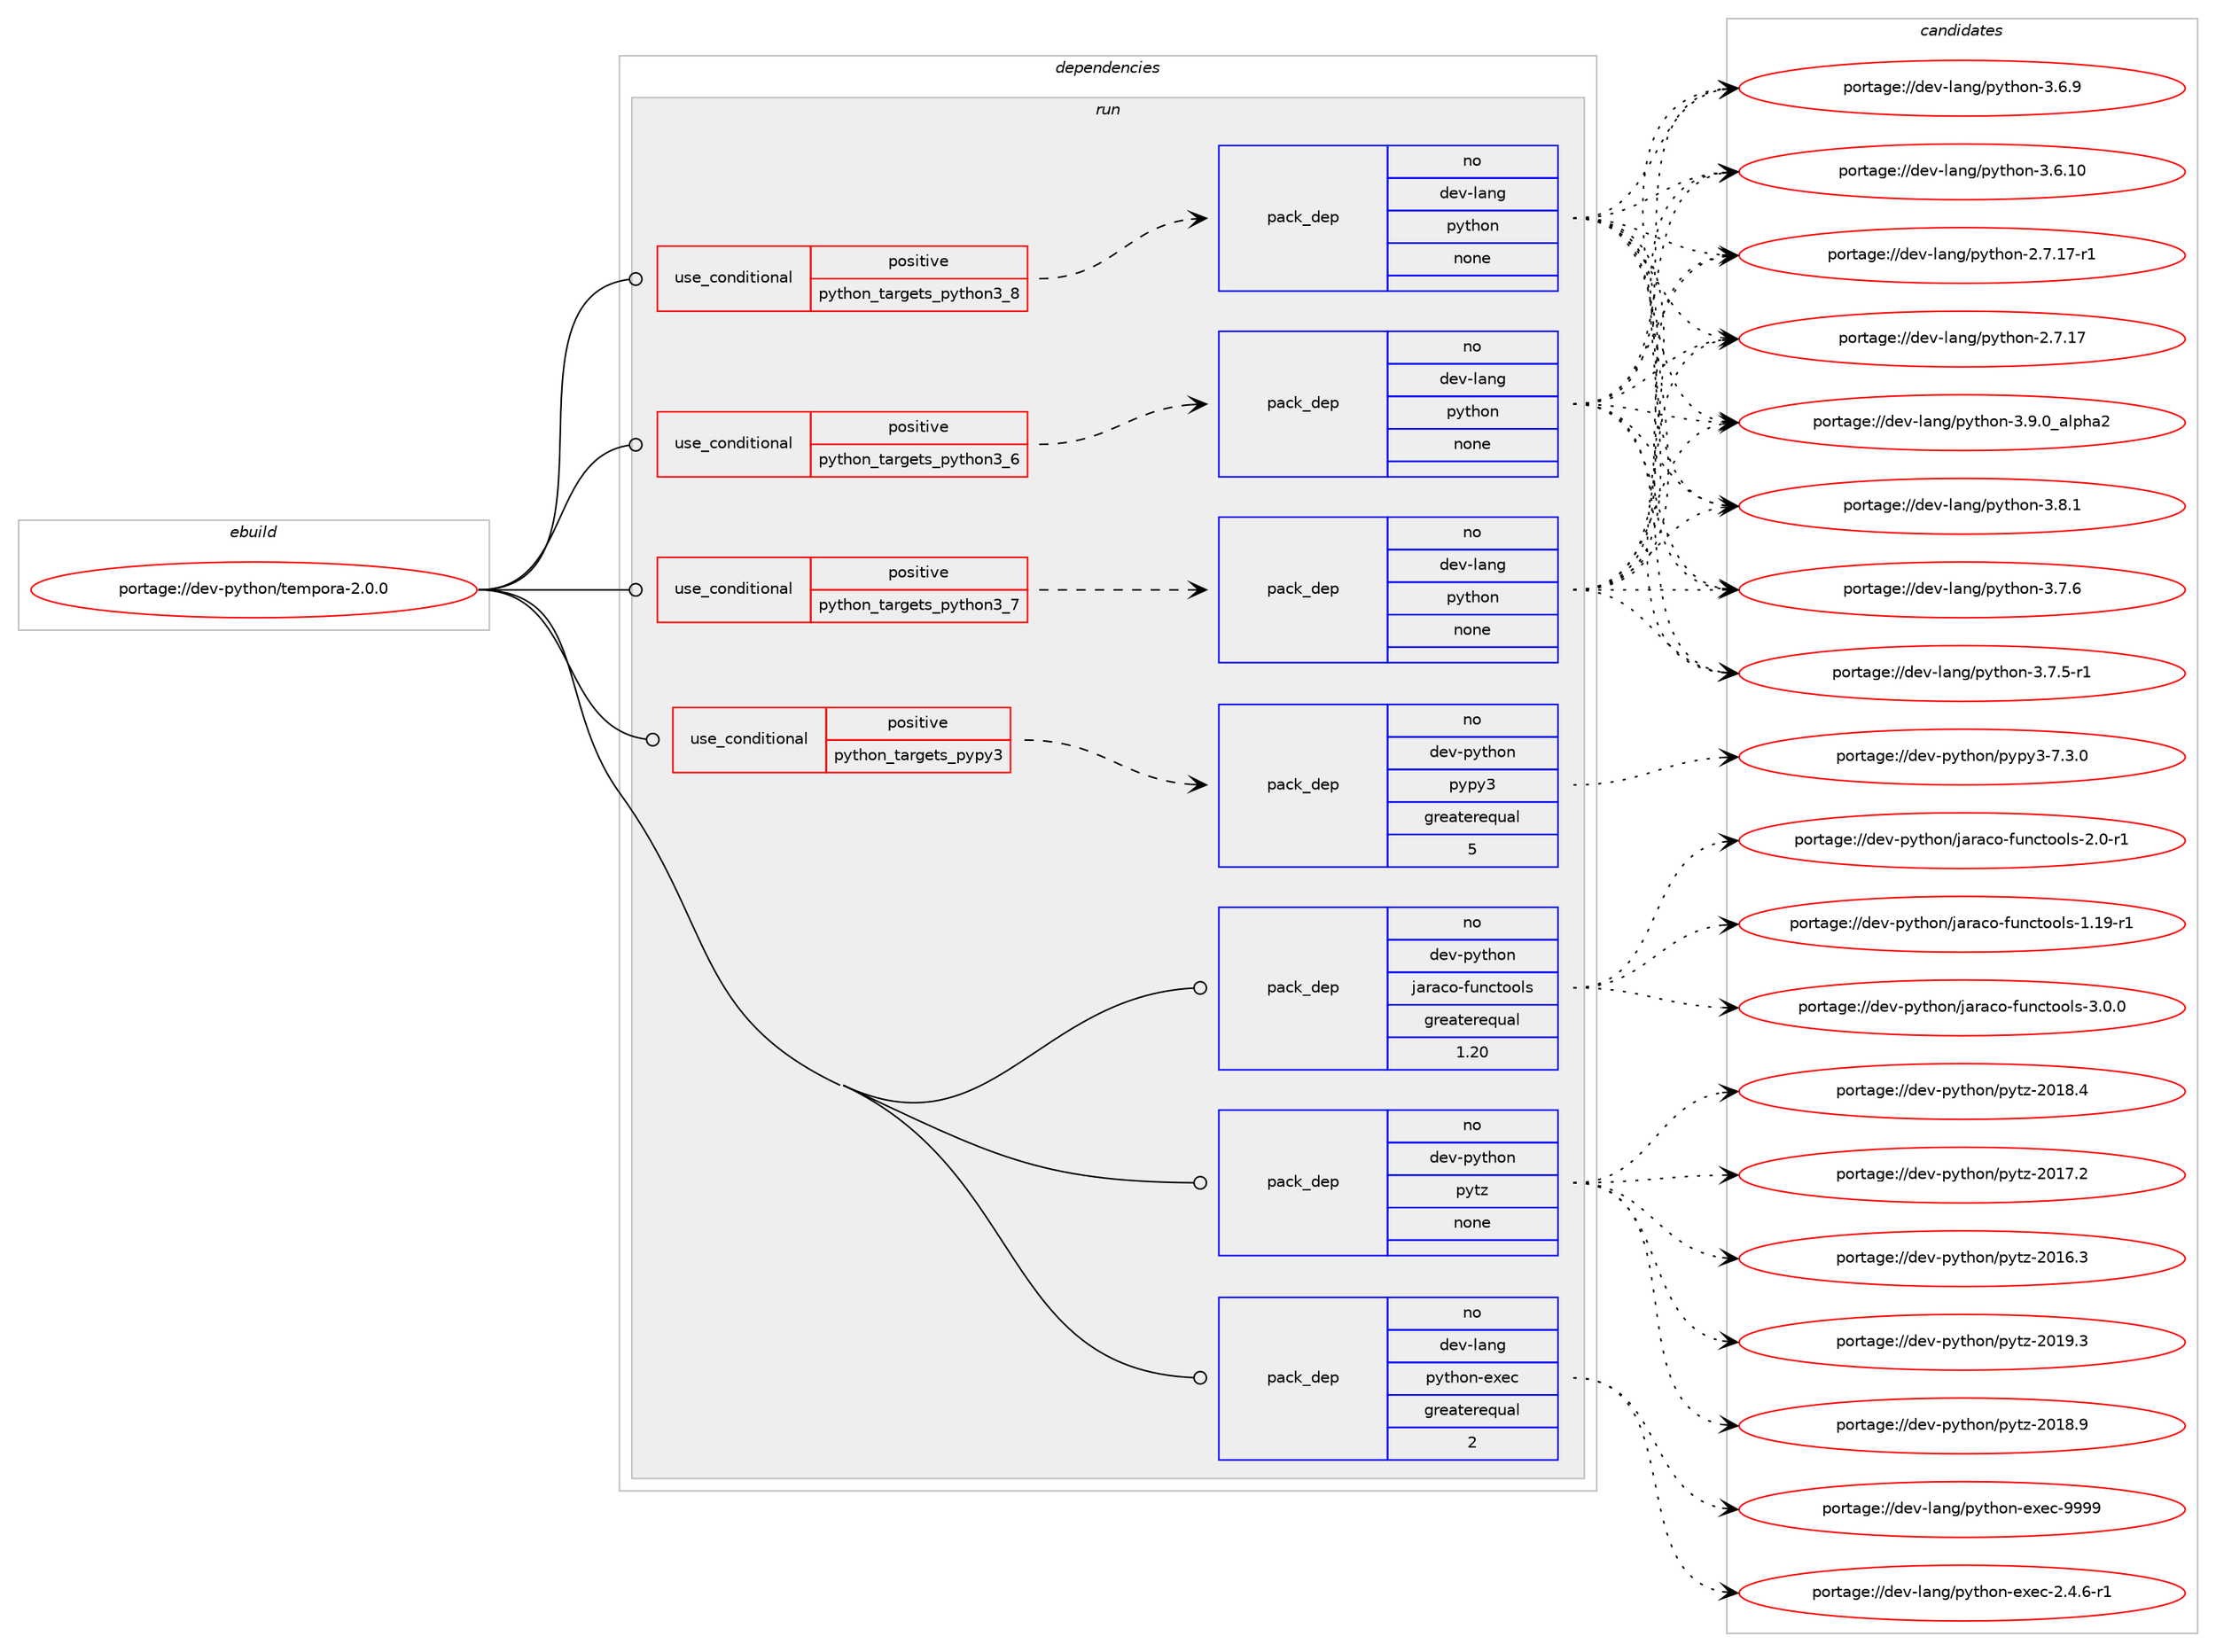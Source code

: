 digraph prolog {

# *************
# Graph options
# *************

newrank=true;
concentrate=true;
compound=true;
graph [rankdir=LR,fontname=Helvetica,fontsize=10,ranksep=1.5];#, ranksep=2.5, nodesep=0.2];
edge  [arrowhead=vee];
node  [fontname=Helvetica,fontsize=10];

# **********
# The ebuild
# **********

subgraph cluster_leftcol {
color=gray;
label=<<i>ebuild</i>>;
id [label="portage://dev-python/tempora-2.0.0", color=red, width=4, href="../dev-python/tempora-2.0.0.svg"];
}

# ****************
# The dependencies
# ****************

subgraph cluster_midcol {
color=gray;
label=<<i>dependencies</i>>;
subgraph cluster_compile {
fillcolor="#eeeeee";
style=filled;
label=<<i>compile</i>>;
}
subgraph cluster_compileandrun {
fillcolor="#eeeeee";
style=filled;
label=<<i>compile and run</i>>;
}
subgraph cluster_run {
fillcolor="#eeeeee";
style=filled;
label=<<i>run</i>>;
subgraph cond104916 {
dependency422407 [label=<<TABLE BORDER="0" CELLBORDER="1" CELLSPACING="0" CELLPADDING="4"><TR><TD ROWSPAN="3" CELLPADDING="10">use_conditional</TD></TR><TR><TD>positive</TD></TR><TR><TD>python_targets_pypy3</TD></TR></TABLE>>, shape=none, color=red];
subgraph pack312594 {
dependency422408 [label=<<TABLE BORDER="0" CELLBORDER="1" CELLSPACING="0" CELLPADDING="4" WIDTH="220"><TR><TD ROWSPAN="6" CELLPADDING="30">pack_dep</TD></TR><TR><TD WIDTH="110">no</TD></TR><TR><TD>dev-python</TD></TR><TR><TD>pypy3</TD></TR><TR><TD>greaterequal</TD></TR><TR><TD>5</TD></TR></TABLE>>, shape=none, color=blue];
}
dependency422407:e -> dependency422408:w [weight=20,style="dashed",arrowhead="vee"];
}
id:e -> dependency422407:w [weight=20,style="solid",arrowhead="odot"];
subgraph cond104917 {
dependency422409 [label=<<TABLE BORDER="0" CELLBORDER="1" CELLSPACING="0" CELLPADDING="4"><TR><TD ROWSPAN="3" CELLPADDING="10">use_conditional</TD></TR><TR><TD>positive</TD></TR><TR><TD>python_targets_python3_6</TD></TR></TABLE>>, shape=none, color=red];
subgraph pack312595 {
dependency422410 [label=<<TABLE BORDER="0" CELLBORDER="1" CELLSPACING="0" CELLPADDING="4" WIDTH="220"><TR><TD ROWSPAN="6" CELLPADDING="30">pack_dep</TD></TR><TR><TD WIDTH="110">no</TD></TR><TR><TD>dev-lang</TD></TR><TR><TD>python</TD></TR><TR><TD>none</TD></TR><TR><TD></TD></TR></TABLE>>, shape=none, color=blue];
}
dependency422409:e -> dependency422410:w [weight=20,style="dashed",arrowhead="vee"];
}
id:e -> dependency422409:w [weight=20,style="solid",arrowhead="odot"];
subgraph cond104918 {
dependency422411 [label=<<TABLE BORDER="0" CELLBORDER="1" CELLSPACING="0" CELLPADDING="4"><TR><TD ROWSPAN="3" CELLPADDING="10">use_conditional</TD></TR><TR><TD>positive</TD></TR><TR><TD>python_targets_python3_7</TD></TR></TABLE>>, shape=none, color=red];
subgraph pack312596 {
dependency422412 [label=<<TABLE BORDER="0" CELLBORDER="1" CELLSPACING="0" CELLPADDING="4" WIDTH="220"><TR><TD ROWSPAN="6" CELLPADDING="30">pack_dep</TD></TR><TR><TD WIDTH="110">no</TD></TR><TR><TD>dev-lang</TD></TR><TR><TD>python</TD></TR><TR><TD>none</TD></TR><TR><TD></TD></TR></TABLE>>, shape=none, color=blue];
}
dependency422411:e -> dependency422412:w [weight=20,style="dashed",arrowhead="vee"];
}
id:e -> dependency422411:w [weight=20,style="solid",arrowhead="odot"];
subgraph cond104919 {
dependency422413 [label=<<TABLE BORDER="0" CELLBORDER="1" CELLSPACING="0" CELLPADDING="4"><TR><TD ROWSPAN="3" CELLPADDING="10">use_conditional</TD></TR><TR><TD>positive</TD></TR><TR><TD>python_targets_python3_8</TD></TR></TABLE>>, shape=none, color=red];
subgraph pack312597 {
dependency422414 [label=<<TABLE BORDER="0" CELLBORDER="1" CELLSPACING="0" CELLPADDING="4" WIDTH="220"><TR><TD ROWSPAN="6" CELLPADDING="30">pack_dep</TD></TR><TR><TD WIDTH="110">no</TD></TR><TR><TD>dev-lang</TD></TR><TR><TD>python</TD></TR><TR><TD>none</TD></TR><TR><TD></TD></TR></TABLE>>, shape=none, color=blue];
}
dependency422413:e -> dependency422414:w [weight=20,style="dashed",arrowhead="vee"];
}
id:e -> dependency422413:w [weight=20,style="solid",arrowhead="odot"];
subgraph pack312598 {
dependency422415 [label=<<TABLE BORDER="0" CELLBORDER="1" CELLSPACING="0" CELLPADDING="4" WIDTH="220"><TR><TD ROWSPAN="6" CELLPADDING="30">pack_dep</TD></TR><TR><TD WIDTH="110">no</TD></TR><TR><TD>dev-lang</TD></TR><TR><TD>python-exec</TD></TR><TR><TD>greaterequal</TD></TR><TR><TD>2</TD></TR></TABLE>>, shape=none, color=blue];
}
id:e -> dependency422415:w [weight=20,style="solid",arrowhead="odot"];
subgraph pack312599 {
dependency422416 [label=<<TABLE BORDER="0" CELLBORDER="1" CELLSPACING="0" CELLPADDING="4" WIDTH="220"><TR><TD ROWSPAN="6" CELLPADDING="30">pack_dep</TD></TR><TR><TD WIDTH="110">no</TD></TR><TR><TD>dev-python</TD></TR><TR><TD>jaraco-functools</TD></TR><TR><TD>greaterequal</TD></TR><TR><TD>1.20</TD></TR></TABLE>>, shape=none, color=blue];
}
id:e -> dependency422416:w [weight=20,style="solid",arrowhead="odot"];
subgraph pack312600 {
dependency422417 [label=<<TABLE BORDER="0" CELLBORDER="1" CELLSPACING="0" CELLPADDING="4" WIDTH="220"><TR><TD ROWSPAN="6" CELLPADDING="30">pack_dep</TD></TR><TR><TD WIDTH="110">no</TD></TR><TR><TD>dev-python</TD></TR><TR><TD>pytz</TD></TR><TR><TD>none</TD></TR><TR><TD></TD></TR></TABLE>>, shape=none, color=blue];
}
id:e -> dependency422417:w [weight=20,style="solid",arrowhead="odot"];
}
}

# **************
# The candidates
# **************

subgraph cluster_choices {
rank=same;
color=gray;
label=<<i>candidates</i>>;

subgraph choice312594 {
color=black;
nodesep=1;
choice100101118451121211161041111104711212111212151455546514648 [label="portage://dev-python/pypy3-7.3.0", color=red, width=4,href="../dev-python/pypy3-7.3.0.svg"];
dependency422408:e -> choice100101118451121211161041111104711212111212151455546514648:w [style=dotted,weight="100"];
}
subgraph choice312595 {
color=black;
nodesep=1;
choice10010111845108971101034711212111610411111045514657464895971081121049750 [label="portage://dev-lang/python-3.9.0_alpha2", color=red, width=4,href="../dev-lang/python-3.9.0_alpha2.svg"];
choice100101118451089711010347112121116104111110455146564649 [label="portage://dev-lang/python-3.8.1", color=red, width=4,href="../dev-lang/python-3.8.1.svg"];
choice100101118451089711010347112121116104111110455146554654 [label="portage://dev-lang/python-3.7.6", color=red, width=4,href="../dev-lang/python-3.7.6.svg"];
choice1001011184510897110103471121211161041111104551465546534511449 [label="portage://dev-lang/python-3.7.5-r1", color=red, width=4,href="../dev-lang/python-3.7.5-r1.svg"];
choice100101118451089711010347112121116104111110455146544657 [label="portage://dev-lang/python-3.6.9", color=red, width=4,href="../dev-lang/python-3.6.9.svg"];
choice10010111845108971101034711212111610411111045514654464948 [label="portage://dev-lang/python-3.6.10", color=red, width=4,href="../dev-lang/python-3.6.10.svg"];
choice100101118451089711010347112121116104111110455046554649554511449 [label="portage://dev-lang/python-2.7.17-r1", color=red, width=4,href="../dev-lang/python-2.7.17-r1.svg"];
choice10010111845108971101034711212111610411111045504655464955 [label="portage://dev-lang/python-2.7.17", color=red, width=4,href="../dev-lang/python-2.7.17.svg"];
dependency422410:e -> choice10010111845108971101034711212111610411111045514657464895971081121049750:w [style=dotted,weight="100"];
dependency422410:e -> choice100101118451089711010347112121116104111110455146564649:w [style=dotted,weight="100"];
dependency422410:e -> choice100101118451089711010347112121116104111110455146554654:w [style=dotted,weight="100"];
dependency422410:e -> choice1001011184510897110103471121211161041111104551465546534511449:w [style=dotted,weight="100"];
dependency422410:e -> choice100101118451089711010347112121116104111110455146544657:w [style=dotted,weight="100"];
dependency422410:e -> choice10010111845108971101034711212111610411111045514654464948:w [style=dotted,weight="100"];
dependency422410:e -> choice100101118451089711010347112121116104111110455046554649554511449:w [style=dotted,weight="100"];
dependency422410:e -> choice10010111845108971101034711212111610411111045504655464955:w [style=dotted,weight="100"];
}
subgraph choice312596 {
color=black;
nodesep=1;
choice10010111845108971101034711212111610411111045514657464895971081121049750 [label="portage://dev-lang/python-3.9.0_alpha2", color=red, width=4,href="../dev-lang/python-3.9.0_alpha2.svg"];
choice100101118451089711010347112121116104111110455146564649 [label="portage://dev-lang/python-3.8.1", color=red, width=4,href="../dev-lang/python-3.8.1.svg"];
choice100101118451089711010347112121116104111110455146554654 [label="portage://dev-lang/python-3.7.6", color=red, width=4,href="../dev-lang/python-3.7.6.svg"];
choice1001011184510897110103471121211161041111104551465546534511449 [label="portage://dev-lang/python-3.7.5-r1", color=red, width=4,href="../dev-lang/python-3.7.5-r1.svg"];
choice100101118451089711010347112121116104111110455146544657 [label="portage://dev-lang/python-3.6.9", color=red, width=4,href="../dev-lang/python-3.6.9.svg"];
choice10010111845108971101034711212111610411111045514654464948 [label="portage://dev-lang/python-3.6.10", color=red, width=4,href="../dev-lang/python-3.6.10.svg"];
choice100101118451089711010347112121116104111110455046554649554511449 [label="portage://dev-lang/python-2.7.17-r1", color=red, width=4,href="../dev-lang/python-2.7.17-r1.svg"];
choice10010111845108971101034711212111610411111045504655464955 [label="portage://dev-lang/python-2.7.17", color=red, width=4,href="../dev-lang/python-2.7.17.svg"];
dependency422412:e -> choice10010111845108971101034711212111610411111045514657464895971081121049750:w [style=dotted,weight="100"];
dependency422412:e -> choice100101118451089711010347112121116104111110455146564649:w [style=dotted,weight="100"];
dependency422412:e -> choice100101118451089711010347112121116104111110455146554654:w [style=dotted,weight="100"];
dependency422412:e -> choice1001011184510897110103471121211161041111104551465546534511449:w [style=dotted,weight="100"];
dependency422412:e -> choice100101118451089711010347112121116104111110455146544657:w [style=dotted,weight="100"];
dependency422412:e -> choice10010111845108971101034711212111610411111045514654464948:w [style=dotted,weight="100"];
dependency422412:e -> choice100101118451089711010347112121116104111110455046554649554511449:w [style=dotted,weight="100"];
dependency422412:e -> choice10010111845108971101034711212111610411111045504655464955:w [style=dotted,weight="100"];
}
subgraph choice312597 {
color=black;
nodesep=1;
choice10010111845108971101034711212111610411111045514657464895971081121049750 [label="portage://dev-lang/python-3.9.0_alpha2", color=red, width=4,href="../dev-lang/python-3.9.0_alpha2.svg"];
choice100101118451089711010347112121116104111110455146564649 [label="portage://dev-lang/python-3.8.1", color=red, width=4,href="../dev-lang/python-3.8.1.svg"];
choice100101118451089711010347112121116104111110455146554654 [label="portage://dev-lang/python-3.7.6", color=red, width=4,href="../dev-lang/python-3.7.6.svg"];
choice1001011184510897110103471121211161041111104551465546534511449 [label="portage://dev-lang/python-3.7.5-r1", color=red, width=4,href="../dev-lang/python-3.7.5-r1.svg"];
choice100101118451089711010347112121116104111110455146544657 [label="portage://dev-lang/python-3.6.9", color=red, width=4,href="../dev-lang/python-3.6.9.svg"];
choice10010111845108971101034711212111610411111045514654464948 [label="portage://dev-lang/python-3.6.10", color=red, width=4,href="../dev-lang/python-3.6.10.svg"];
choice100101118451089711010347112121116104111110455046554649554511449 [label="portage://dev-lang/python-2.7.17-r1", color=red, width=4,href="../dev-lang/python-2.7.17-r1.svg"];
choice10010111845108971101034711212111610411111045504655464955 [label="portage://dev-lang/python-2.7.17", color=red, width=4,href="../dev-lang/python-2.7.17.svg"];
dependency422414:e -> choice10010111845108971101034711212111610411111045514657464895971081121049750:w [style=dotted,weight="100"];
dependency422414:e -> choice100101118451089711010347112121116104111110455146564649:w [style=dotted,weight="100"];
dependency422414:e -> choice100101118451089711010347112121116104111110455146554654:w [style=dotted,weight="100"];
dependency422414:e -> choice1001011184510897110103471121211161041111104551465546534511449:w [style=dotted,weight="100"];
dependency422414:e -> choice100101118451089711010347112121116104111110455146544657:w [style=dotted,weight="100"];
dependency422414:e -> choice10010111845108971101034711212111610411111045514654464948:w [style=dotted,weight="100"];
dependency422414:e -> choice100101118451089711010347112121116104111110455046554649554511449:w [style=dotted,weight="100"];
dependency422414:e -> choice10010111845108971101034711212111610411111045504655464955:w [style=dotted,weight="100"];
}
subgraph choice312598 {
color=black;
nodesep=1;
choice10010111845108971101034711212111610411111045101120101994557575757 [label="portage://dev-lang/python-exec-9999", color=red, width=4,href="../dev-lang/python-exec-9999.svg"];
choice10010111845108971101034711212111610411111045101120101994550465246544511449 [label="portage://dev-lang/python-exec-2.4.6-r1", color=red, width=4,href="../dev-lang/python-exec-2.4.6-r1.svg"];
dependency422415:e -> choice10010111845108971101034711212111610411111045101120101994557575757:w [style=dotted,weight="100"];
dependency422415:e -> choice10010111845108971101034711212111610411111045101120101994550465246544511449:w [style=dotted,weight="100"];
}
subgraph choice312599 {
color=black;
nodesep=1;
choice10010111845112121116104111110471069711497991114510211711099116111111108115455146484648 [label="portage://dev-python/jaraco-functools-3.0.0", color=red, width=4,href="../dev-python/jaraco-functools-3.0.0.svg"];
choice10010111845112121116104111110471069711497991114510211711099116111111108115455046484511449 [label="portage://dev-python/jaraco-functools-2.0-r1", color=red, width=4,href="../dev-python/jaraco-functools-2.0-r1.svg"];
choice1001011184511212111610411111047106971149799111451021171109911611111110811545494649574511449 [label="portage://dev-python/jaraco-functools-1.19-r1", color=red, width=4,href="../dev-python/jaraco-functools-1.19-r1.svg"];
dependency422416:e -> choice10010111845112121116104111110471069711497991114510211711099116111111108115455146484648:w [style=dotted,weight="100"];
dependency422416:e -> choice10010111845112121116104111110471069711497991114510211711099116111111108115455046484511449:w [style=dotted,weight="100"];
dependency422416:e -> choice1001011184511212111610411111047106971149799111451021171109911611111110811545494649574511449:w [style=dotted,weight="100"];
}
subgraph choice312600 {
color=black;
nodesep=1;
choice100101118451121211161041111104711212111612245504849574651 [label="portage://dev-python/pytz-2019.3", color=red, width=4,href="../dev-python/pytz-2019.3.svg"];
choice100101118451121211161041111104711212111612245504849564657 [label="portage://dev-python/pytz-2018.9", color=red, width=4,href="../dev-python/pytz-2018.9.svg"];
choice100101118451121211161041111104711212111612245504849564652 [label="portage://dev-python/pytz-2018.4", color=red, width=4,href="../dev-python/pytz-2018.4.svg"];
choice100101118451121211161041111104711212111612245504849554650 [label="portage://dev-python/pytz-2017.2", color=red, width=4,href="../dev-python/pytz-2017.2.svg"];
choice100101118451121211161041111104711212111612245504849544651 [label="portage://dev-python/pytz-2016.3", color=red, width=4,href="../dev-python/pytz-2016.3.svg"];
dependency422417:e -> choice100101118451121211161041111104711212111612245504849574651:w [style=dotted,weight="100"];
dependency422417:e -> choice100101118451121211161041111104711212111612245504849564657:w [style=dotted,weight="100"];
dependency422417:e -> choice100101118451121211161041111104711212111612245504849564652:w [style=dotted,weight="100"];
dependency422417:e -> choice100101118451121211161041111104711212111612245504849554650:w [style=dotted,weight="100"];
dependency422417:e -> choice100101118451121211161041111104711212111612245504849544651:w [style=dotted,weight="100"];
}
}

}
